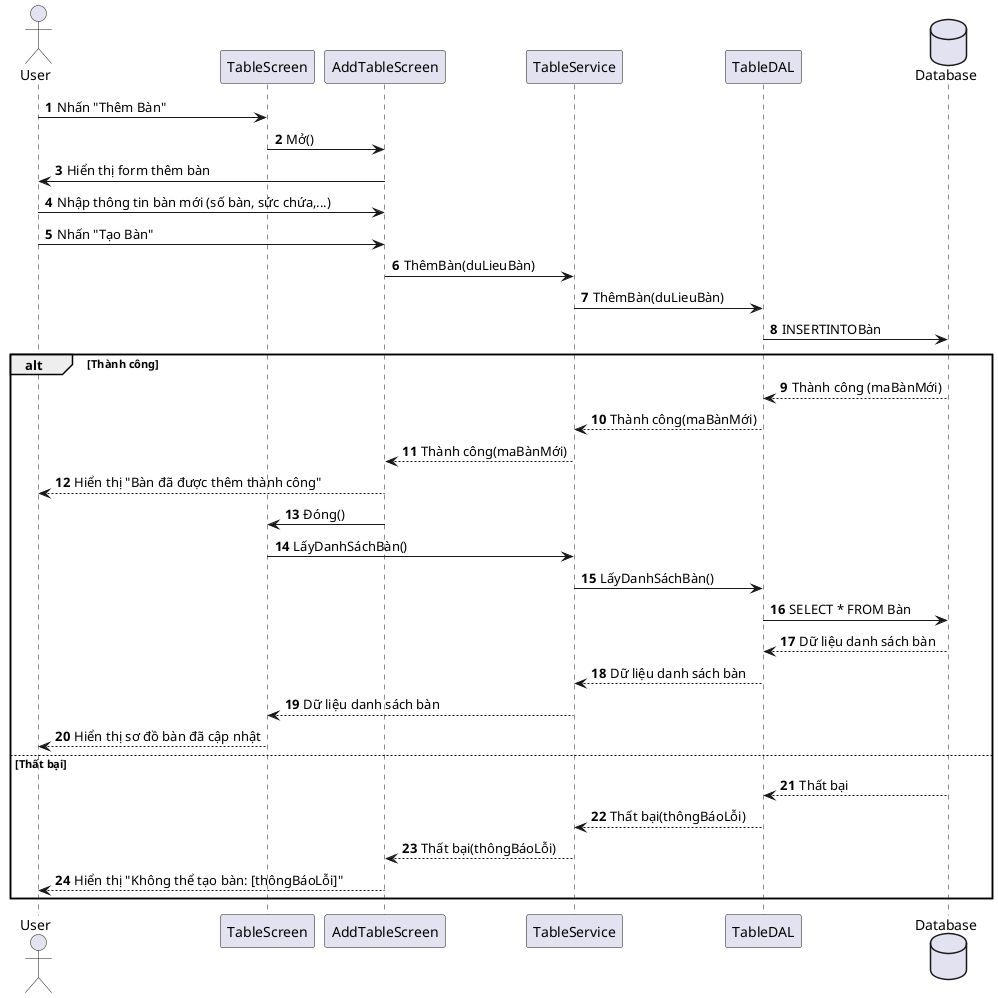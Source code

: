 @startuml Sơ đồ sequence Thêm Bàn

autonumber

actor User
participant TableScreen
participant AddTableScreen
participant TableService
participant TableDAL
database Database

User -> TableScreen: Nhấn "Thêm Bàn"
TableScreen -> AddTableScreen: Mở()
AddTableScreen -> User: Hiển thị form thêm bàn
User -> AddTableScreen: Nhập thông tin bàn mới (số bàn, sức chứa,...)
User -> AddTableScreen: Nhấn "Tạo Bàn"
AddTableScreen -> TableService: ThêmBàn(duLieuBàn)
TableService -> TableDAL: ThêmBàn(duLieuBàn)
TableDAL -> Database: INSERTINTOBàn 

alt Thành công
    Database --> TableDAL: Thành công (maBànMới)
    TableDAL --> TableService: Thành công(maBànMới)
    TableService --> AddTableScreen: Thành công(maBànMới)
    AddTableScreen --> User: Hiển thị "Bàn đã được thêm thành công"
    AddTableScreen -> TableScreen: Đóng()
    TableScreen -> TableService: LấyDanhSáchBàn()
    TableService -> TableDAL: LấyDanhSáchBàn()
    TableDAL -> Database: SELECT * FROM Bàn
    Database --> TableDAL: Dữ liệu danh sách bàn
    TableDAL --> TableService: Dữ liệu danh sách bàn
    TableService --> TableScreen: Dữ liệu danh sách bàn
    TableScreen --> User: Hiển thị sơ đồ bàn đã cập nhật
else Thất bại
    Database --> TableDAL: Thất bại
    TableDAL --> TableService: Thất bại(thôngBáoLỗi)
    TableService --> AddTableScreen: Thất bại(thôngBáoLỗi)
    AddTableScreen --> User: Hiển thị "Không thể tạo bàn: [thôngBáoLỗi]"
end

@enduml